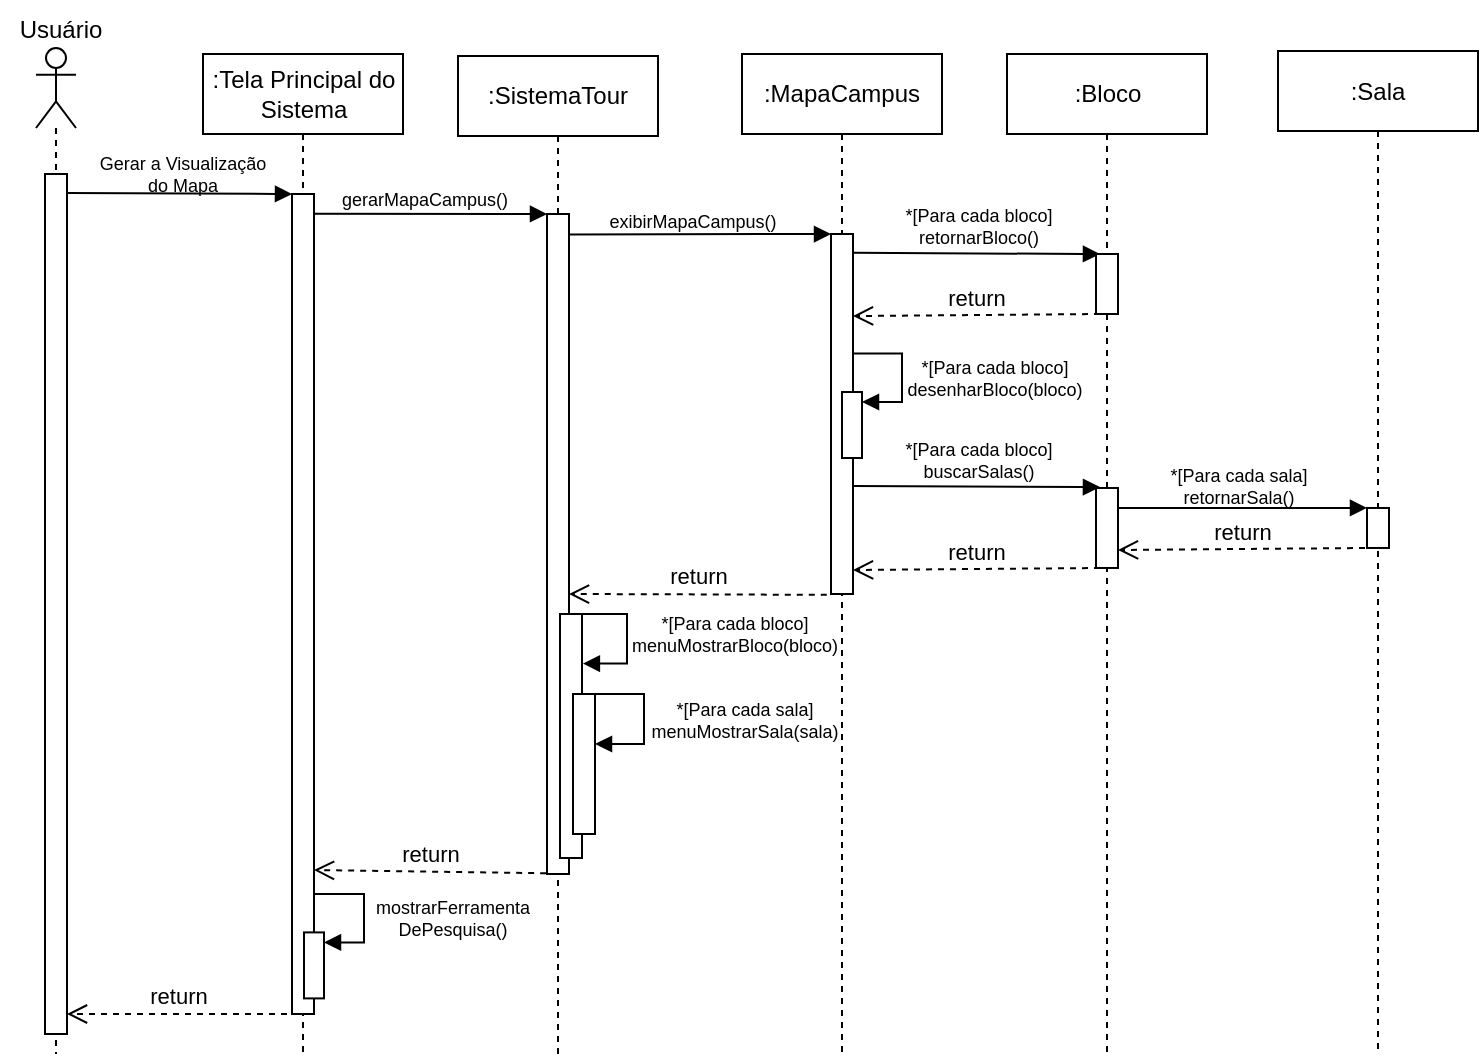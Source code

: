 <mxfile version="28.2.8">
  <diagram name="Page-1" id="UOCqBMkc54xa5ilKIQ9g">
    <mxGraphModel dx="1296" dy="675" grid="1" gridSize="10" guides="1" tooltips="1" connect="1" arrows="1" fold="1" page="1" pageScale="1" pageWidth="850" pageHeight="1100" math="0" shadow="0">
      <root>
        <mxCell id="0" />
        <mxCell id="1" parent="0" />
        <mxCell id="0Pdm_eUIWlIxIZ-GSmoy-18" value=":MapaCampus" style="shape=umlLifeline;perimeter=lifelinePerimeter;whiteSpace=wrap;html=1;container=1;dropTarget=0;collapsible=0;recursiveResize=0;outlineConnect=0;portConstraint=eastwest;newEdgeStyle={&quot;curved&quot;:0,&quot;rounded&quot;:0};" parent="1" vertex="1">
          <mxGeometry x="402" y="40" width="100" height="500" as="geometry" />
        </mxCell>
        <mxCell id="0Pdm_eUIWlIxIZ-GSmoy-13" value="" style="rounded=0;whiteSpace=wrap;html=1;" parent="1" vertex="1">
          <mxGeometry x="446.5" y="130" width="11" height="180" as="geometry" />
        </mxCell>
        <mxCell id="0Pdm_eUIWlIxIZ-GSmoy-21" value="*[Para cada bloco]&lt;div&gt;retornarBloco()&lt;/div&gt;" style="text;html=1;align=center;verticalAlign=middle;resizable=0;points=[];autosize=1;strokeColor=none;fillColor=none;fontSize=9;" parent="1" vertex="1">
          <mxGeometry x="469.98" y="106" width="100" height="40" as="geometry" />
        </mxCell>
        <mxCell id="0Pdm_eUIWlIxIZ-GSmoy-15" value="gerarMapaCampus()" style="text;html=1;align=center;verticalAlign=middle;resizable=0;points=[];autosize=1;strokeColor=none;fillColor=none;fontSize=9;" parent="1" vertex="1">
          <mxGeometry x="188" y="103" width="110" height="20" as="geometry" />
        </mxCell>
        <mxCell id="0Pdm_eUIWlIxIZ-GSmoy-17" value=":Tela Principal do Sistema" style="shape=umlLifeline;perimeter=lifelinePerimeter;whiteSpace=wrap;html=1;container=1;dropTarget=0;collapsible=0;recursiveResize=0;outlineConnect=0;portConstraint=eastwest;newEdgeStyle={&quot;curved&quot;:0,&quot;rounded&quot;:0};" parent="1" vertex="1">
          <mxGeometry x="132.5" y="40" width="100" height="500" as="geometry" />
        </mxCell>
        <mxCell id="0Pdm_eUIWlIxIZ-GSmoy-16" value="" style="shape=umlLifeline;perimeter=lifelinePerimeter;whiteSpace=wrap;html=1;container=1;dropTarget=0;collapsible=0;recursiveResize=0;outlineConnect=0;portConstraint=eastwest;newEdgeStyle={&quot;curved&quot;:0,&quot;rounded&quot;:0};participant=umlActor;" parent="1" vertex="1">
          <mxGeometry x="49" y="37" width="20" height="503" as="geometry" />
        </mxCell>
        <mxCell id="0Pdm_eUIWlIxIZ-GSmoy-4" value="" style="rounded=0;whiteSpace=wrap;html=1;" parent="1" vertex="1">
          <mxGeometry x="53.5" y="100" width="11" height="430" as="geometry" />
        </mxCell>
        <mxCell id="0Pdm_eUIWlIxIZ-GSmoy-8" value="Gerar a Visualização&lt;div&gt;do Mapa&lt;/div&gt;" style="text;html=1;align=center;verticalAlign=middle;resizable=0;points=[];autosize=1;strokeColor=none;fillColor=none;fontSize=9;" parent="1" vertex="1">
          <mxGeometry x="67" y="80" width="110" height="40" as="geometry" />
        </mxCell>
        <mxCell id="0Pdm_eUIWlIxIZ-GSmoy-6" value="" style="rounded=0;whiteSpace=wrap;html=1;" parent="1" vertex="1">
          <mxGeometry x="177" y="110" width="11" height="410" as="geometry" />
        </mxCell>
        <mxCell id="0Pdm_eUIWlIxIZ-GSmoy-7" value="" style="endArrow=block;html=1;rounded=0;exitX=1.003;exitY=0.022;exitDx=0;exitDy=0;exitPerimeter=0;entryX=0;entryY=0;entryDx=0;entryDy=0;endFill=1;" parent="1" source="0Pdm_eUIWlIxIZ-GSmoy-4" target="0Pdm_eUIWlIxIZ-GSmoy-6" edge="1">
          <mxGeometry width="50" height="50" relative="1" as="geometry">
            <mxPoint x="180" y="280" as="sourcePoint" />
            <mxPoint x="230" y="230" as="targetPoint" />
          </mxGeometry>
        </mxCell>
        <mxCell id="0Pdm_eUIWlIxIZ-GSmoy-14" value="" style="endArrow=block;html=1;rounded=0;exitX=1.023;exitY=0.024;exitDx=0;exitDy=0;exitPerimeter=0;entryX=0;entryY=0;entryDx=0;entryDy=0;endFill=1;" parent="1" source="0Pdm_eUIWlIxIZ-GSmoy-6" target="nKOX5bWAVEXmVr79JKXn-2" edge="1">
          <mxGeometry width="50" height="50" relative="1" as="geometry">
            <mxPoint x="188" y="190" as="sourcePoint" />
            <mxPoint x="301" y="190" as="targetPoint" />
          </mxGeometry>
        </mxCell>
        <mxCell id="0Pdm_eUIWlIxIZ-GSmoy-19" value=":Bloco" style="shape=umlLifeline;perimeter=lifelinePerimeter;whiteSpace=wrap;html=1;container=1;dropTarget=0;collapsible=0;recursiveResize=0;outlineConnect=0;portConstraint=eastwest;newEdgeStyle={&quot;curved&quot;:0,&quot;rounded&quot;:0};" parent="1" vertex="1">
          <mxGeometry x="534.5" y="40" width="100" height="500" as="geometry" />
        </mxCell>
        <mxCell id="0Pdm_eUIWlIxIZ-GSmoy-20" value="" style="endArrow=block;html=1;rounded=0;exitX=1.002;exitY=0.226;exitDx=0;exitDy=0;entryX=0;entryY=0;entryDx=0;entryDy=0;endFill=1;exitPerimeter=0;" parent="1" edge="1">
          <mxGeometry width="50" height="50" relative="1" as="geometry">
            <mxPoint x="457.502" y="139.434" as="sourcePoint" />
            <mxPoint x="580.98" y="140" as="targetPoint" />
          </mxGeometry>
        </mxCell>
        <mxCell id="0Pdm_eUIWlIxIZ-GSmoy-22" value="" style="rounded=0;whiteSpace=wrap;html=1;" parent="1" vertex="1">
          <mxGeometry x="579" y="140" width="11" height="30" as="geometry" />
        </mxCell>
        <mxCell id="0Pdm_eUIWlIxIZ-GSmoy-27" value="" style="html=1;points=[[0,0,0,0,5],[0,1,0,0,-5],[1,0,0,0,5],[1,1,0,0,-5]];perimeter=orthogonalPerimeter;outlineConnect=0;targetShapes=umlLifeline;portConstraint=eastwest;newEdgeStyle={&quot;curved&quot;:0,&quot;rounded&quot;:0};" parent="1" vertex="1">
          <mxGeometry x="452" y="209" width="10" height="33" as="geometry" />
        </mxCell>
        <mxCell id="0Pdm_eUIWlIxIZ-GSmoy-28" value="" style="html=1;align=left;spacingLeft=2;endArrow=block;rounded=0;edgeStyle=elbowEdgeStyle;rounded=0;exitX=1.089;exitY=0.74;exitDx=0;exitDy=0;exitPerimeter=0;entryX=1;entryY=0;entryDx=0;entryDy=5;entryPerimeter=0;" parent="1" edge="1">
          <mxGeometry x="-0.172" y="30" relative="1" as="geometry">
            <mxPoint x="457.499" y="189.8" as="sourcePoint" />
            <Array as="points">
              <mxPoint x="482" y="202" />
            </Array>
            <mxPoint x="462" y="214" as="targetPoint" />
            <mxPoint as="offset" />
          </mxGeometry>
        </mxCell>
        <mxCell id="0Pdm_eUIWlIxIZ-GSmoy-29" value="&lt;div&gt;&lt;span style=&quot;background-color: transparent; color: light-dark(rgb(0, 0, 0), rgb(255, 255, 255));&quot;&gt;*[Para cada bloco]&lt;/span&gt;&lt;/div&gt;&lt;div&gt;&lt;span style=&quot;background-color: transparent; color: light-dark(rgb(0, 0, 0), rgb(255, 255, 255));&quot;&gt;desenharBloco(bloco)&lt;/span&gt;&lt;/div&gt;" style="text;html=1;align=center;verticalAlign=middle;resizable=0;points=[];autosize=1;strokeColor=none;fillColor=none;fontSize=9;" parent="1" vertex="1">
          <mxGeometry x="473" y="182" width="110" height="40" as="geometry" />
        </mxCell>
        <mxCell id="0Pdm_eUIWlIxIZ-GSmoy-30" value="return" style="html=1;verticalAlign=bottom;endArrow=open;dashed=1;endSize=8;curved=0;rounded=0;entryX=1;entryY=0.75;entryDx=0;entryDy=0;exitX=0;exitY=1;exitDx=0;exitDy=0;" parent="1" edge="1">
          <mxGeometry relative="1" as="geometry">
            <mxPoint x="581" y="170" as="sourcePoint" />
            <mxPoint x="457.5" y="171.02" as="targetPoint" />
          </mxGeometry>
        </mxCell>
        <mxCell id="0Pdm_eUIWlIxIZ-GSmoy-32" value="return" style="html=1;verticalAlign=bottom;endArrow=open;dashed=1;endSize=8;curved=0;rounded=0;entryX=1.039;entryY=0.879;entryDx=0;entryDy=0;entryPerimeter=0;" parent="1" edge="1">
          <mxGeometry relative="1" as="geometry">
            <mxPoint x="304.07" y="449.62" as="sourcePoint" />
            <mxPoint x="187.999" y="448.0" as="targetPoint" />
          </mxGeometry>
        </mxCell>
        <mxCell id="0Pdm_eUIWlIxIZ-GSmoy-33" value="return" style="html=1;verticalAlign=bottom;endArrow=open;dashed=1;endSize=8;curved=0;rounded=0;" parent="1" edge="1">
          <mxGeometry relative="1" as="geometry">
            <mxPoint x="174.5" y="520" as="sourcePoint" />
            <mxPoint x="64.5" y="520" as="targetPoint" />
          </mxGeometry>
        </mxCell>
        <mxCell id="0Pdm_eUIWlIxIZ-GSmoy-34" value="Usuário" style="text;html=1;align=center;verticalAlign=middle;resizable=0;points=[];autosize=1;strokeColor=none;fillColor=none;" parent="1" vertex="1">
          <mxGeometry x="31" y="13" width="60" height="30" as="geometry" />
        </mxCell>
        <mxCell id="nKOX5bWAVEXmVr79JKXn-1" value=":SistemaTour" style="shape=umlLifeline;perimeter=lifelinePerimeter;whiteSpace=wrap;html=1;container=1;dropTarget=0;collapsible=0;recursiveResize=0;outlineConnect=0;portConstraint=eastwest;newEdgeStyle={&quot;curved&quot;:0,&quot;rounded&quot;:0};" parent="1" vertex="1">
          <mxGeometry x="260" y="41" width="100" height="499" as="geometry" />
        </mxCell>
        <mxCell id="nKOX5bWAVEXmVr79JKXn-2" value="" style="rounded=0;whiteSpace=wrap;html=1;" parent="1" vertex="1">
          <mxGeometry x="304.5" y="120" width="11" height="330" as="geometry" />
        </mxCell>
        <mxCell id="nKOX5bWAVEXmVr79JKXn-3" value="" style="endArrow=block;html=1;rounded=0;entryX=0;entryY=0;entryDx=0;entryDy=0;endFill=1;exitX=0.998;exitY=0.031;exitDx=0;exitDy=0;exitPerimeter=0;" parent="1" source="nKOX5bWAVEXmVr79JKXn-2" target="0Pdm_eUIWlIxIZ-GSmoy-13" edge="1">
          <mxGeometry width="50" height="50" relative="1" as="geometry">
            <mxPoint x="316" y="200" as="sourcePoint" />
            <mxPoint x="432.5" y="214" as="targetPoint" />
          </mxGeometry>
        </mxCell>
        <mxCell id="nKOX5bWAVEXmVr79JKXn-4" value="exibirMapaCampus()" style="text;html=1;align=center;verticalAlign=middle;resizable=0;points=[];autosize=1;strokeColor=none;fillColor=none;fontSize=9;" parent="1" vertex="1">
          <mxGeometry x="322" y="114" width="110" height="20" as="geometry" />
        </mxCell>
        <mxCell id="nKOX5bWAVEXmVr79JKXn-5" value="return" style="html=1;verticalAlign=bottom;endArrow=open;dashed=1;endSize=8;curved=0;rounded=0;entryX=1.01;entryY=0.365;entryDx=0;entryDy=0;entryPerimeter=0;" parent="1" edge="1">
          <mxGeometry relative="1" as="geometry">
            <mxPoint x="444.39" y="310.41" as="sourcePoint" />
            <mxPoint x="315.5" y="309.995" as="targetPoint" />
          </mxGeometry>
        </mxCell>
        <mxCell id="zTUNtIjO2yE1GL84cruW-1" value="" style="rounded=0;whiteSpace=wrap;html=1;" vertex="1" parent="1">
          <mxGeometry x="579" y="256.99" width="11" height="40" as="geometry" />
        </mxCell>
        <mxCell id="zTUNtIjO2yE1GL84cruW-2" value="" style="endArrow=block;html=1;rounded=0;exitX=1.002;exitY=0.226;exitDx=0;exitDy=0;entryX=0;entryY=0;entryDx=0;entryDy=0;endFill=1;exitPerimeter=0;" edge="1" parent="1">
          <mxGeometry width="50" height="50" relative="1" as="geometry">
            <mxPoint x="457.502" y="255.994" as="sourcePoint" />
            <mxPoint x="580.98" y="256.56" as="targetPoint" />
          </mxGeometry>
        </mxCell>
        <mxCell id="zTUNtIjO2yE1GL84cruW-3" value="*[Para cada bloco]&lt;div&gt;buscarSalas()&lt;/div&gt;" style="text;html=1;align=center;verticalAlign=middle;resizable=0;points=[];autosize=1;strokeColor=none;fillColor=none;fontSize=9;" vertex="1" parent="1">
          <mxGeometry x="469.98" y="222.99" width="100" height="40" as="geometry" />
        </mxCell>
        <mxCell id="zTUNtIjO2yE1GL84cruW-4" value=":Sala" style="shape=umlLifeline;perimeter=lifelinePerimeter;whiteSpace=wrap;html=1;container=1;dropTarget=0;collapsible=0;recursiveResize=0;outlineConnect=0;portConstraint=eastwest;newEdgeStyle={&quot;curved&quot;:0,&quot;rounded&quot;:0};" vertex="1" parent="1">
          <mxGeometry x="670" y="38.5" width="100" height="501.5" as="geometry" />
        </mxCell>
        <mxCell id="zTUNtIjO2yE1GL84cruW-5" value="" style="rounded=0;whiteSpace=wrap;html=1;" vertex="1" parent="1">
          <mxGeometry x="714.5" y="266.99" width="11" height="20" as="geometry" />
        </mxCell>
        <mxCell id="zTUNtIjO2yE1GL84cruW-6" value="" style="endArrow=block;html=1;rounded=0;exitX=1.002;exitY=0.226;exitDx=0;exitDy=0;entryX=0;entryY=0;entryDx=0;entryDy=0;endFill=1;exitPerimeter=0;" edge="1" parent="1" target="zTUNtIjO2yE1GL84cruW-5">
          <mxGeometry width="50" height="50" relative="1" as="geometry">
            <mxPoint x="590.002" y="266.994" as="sourcePoint" />
            <mxPoint x="713.48" y="267.56" as="targetPoint" />
          </mxGeometry>
        </mxCell>
        <mxCell id="zTUNtIjO2yE1GL84cruW-7" value="*[Para cada sala]&lt;div&gt;retornarSala()&lt;/div&gt;" style="text;html=1;align=center;verticalAlign=middle;resizable=0;points=[];autosize=1;strokeColor=none;fillColor=none;fontSize=9;" vertex="1" parent="1">
          <mxGeometry x="605" y="235.99" width="90" height="40" as="geometry" />
        </mxCell>
        <mxCell id="zTUNtIjO2yE1GL84cruW-8" value="return" style="html=1;verticalAlign=bottom;endArrow=open;dashed=1;endSize=8;curved=0;rounded=0;entryX=1;entryY=0.75;entryDx=0;entryDy=0;exitX=0;exitY=1;exitDx=0;exitDy=0;" edge="1" parent="1">
          <mxGeometry relative="1" as="geometry">
            <mxPoint x="713.5" y="286.99" as="sourcePoint" />
            <mxPoint x="590" y="288.01" as="targetPoint" />
          </mxGeometry>
        </mxCell>
        <mxCell id="zTUNtIjO2yE1GL84cruW-9" value="return" style="html=1;verticalAlign=bottom;endArrow=open;dashed=1;endSize=8;curved=0;rounded=0;entryX=1;entryY=0.75;entryDx=0;entryDy=0;exitX=0;exitY=1;exitDx=0;exitDy=0;" edge="1" parent="1">
          <mxGeometry relative="1" as="geometry">
            <mxPoint x="581" y="296.99" as="sourcePoint" />
            <mxPoint x="457.5" y="298.01" as="targetPoint" />
          </mxGeometry>
        </mxCell>
        <mxCell id="zTUNtIjO2yE1GL84cruW-11" value="" style="rounded=0;whiteSpace=wrap;html=1;" vertex="1" parent="1">
          <mxGeometry x="311" y="320" width="11" height="122" as="geometry" />
        </mxCell>
        <mxCell id="zTUNtIjO2yE1GL84cruW-12" value="" style="html=1;align=left;spacingLeft=2;endArrow=block;rounded=0;edgeStyle=elbowEdgeStyle;rounded=0;exitX=1.089;exitY=0.74;exitDx=0;exitDy=0;exitPerimeter=0;entryX=1.041;entryY=0.203;entryDx=0;entryDy=0;entryPerimeter=0;" edge="1" parent="1" target="zTUNtIjO2yE1GL84cruW-11">
          <mxGeometry x="-0.172" y="30" relative="1" as="geometry">
            <mxPoint x="319.999" y="320.0" as="sourcePoint" />
            <Array as="points">
              <mxPoint x="344.5" y="332.2" />
            </Array>
            <mxPoint x="324.5" y="344.2" as="targetPoint" />
            <mxPoint as="offset" />
          </mxGeometry>
        </mxCell>
        <mxCell id="zTUNtIjO2yE1GL84cruW-15" value="&lt;div&gt;&lt;span style=&quot;background-color: transparent; color: light-dark(rgb(0, 0, 0), rgb(255, 255, 255));&quot;&gt;*[Para cada bloco]&lt;/span&gt;&lt;/div&gt;&lt;div&gt;&lt;span style=&quot;background-color: transparent; color: light-dark(rgb(0, 0, 0), rgb(255, 255, 255));&quot;&gt;menuMostrarBloco(bloco)&lt;/span&gt;&lt;/div&gt;" style="text;html=1;align=center;verticalAlign=middle;resizable=0;points=[];autosize=1;strokeColor=none;fillColor=none;fontSize=9;" vertex="1" parent="1">
          <mxGeometry x="332.5" y="310" width="130" height="40" as="geometry" />
        </mxCell>
        <mxCell id="zTUNtIjO2yE1GL84cruW-16" value="" style="rounded=0;whiteSpace=wrap;html=1;" vertex="1" parent="1">
          <mxGeometry x="317.5" y="360" width="11" height="70" as="geometry" />
        </mxCell>
        <mxCell id="zTUNtIjO2yE1GL84cruW-17" value="" style="html=1;align=left;spacingLeft=2;endArrow=block;rounded=0;edgeStyle=elbowEdgeStyle;rounded=0;exitX=1.089;exitY=0.74;exitDx=0;exitDy=0;exitPerimeter=0;entryX=1.041;entryY=0.203;entryDx=0;entryDy=0;entryPerimeter=0;" edge="1" parent="1">
          <mxGeometry x="-0.172" y="30" relative="1" as="geometry">
            <mxPoint x="328.499" y="360.0" as="sourcePoint" />
            <Array as="points">
              <mxPoint x="353" y="372.2" />
            </Array>
            <mxPoint x="328.5" y="385" as="targetPoint" />
            <mxPoint as="offset" />
          </mxGeometry>
        </mxCell>
        <mxCell id="zTUNtIjO2yE1GL84cruW-18" value="&lt;div&gt;&lt;span style=&quot;background-color: transparent; color: light-dark(rgb(0, 0, 0), rgb(255, 255, 255));&quot;&gt;*[Para cada sala]&lt;/span&gt;&lt;/div&gt;&lt;div&gt;&lt;span style=&quot;background-color: transparent; color: light-dark(rgb(0, 0, 0), rgb(255, 255, 255));&quot;&gt;menuMostrarSala(sala)&lt;/span&gt;&lt;/div&gt;" style="text;html=1;align=center;verticalAlign=middle;resizable=0;points=[];autosize=1;strokeColor=none;fillColor=none;fontSize=9;" vertex="1" parent="1">
          <mxGeometry x="343" y="353" width="120" height="40" as="geometry" />
        </mxCell>
        <mxCell id="zTUNtIjO2yE1GL84cruW-19" value="" style="html=1;points=[[0,0,0,0,5],[0,1,0,0,-5],[1,0,0,0,5],[1,1,0,0,-5]];perimeter=orthogonalPerimeter;outlineConnect=0;targetShapes=umlLifeline;portConstraint=eastwest;newEdgeStyle={&quot;curved&quot;:0,&quot;rounded&quot;:0};" vertex="1" parent="1">
          <mxGeometry x="183" y="479.2" width="10" height="33" as="geometry" />
        </mxCell>
        <mxCell id="zTUNtIjO2yE1GL84cruW-20" value="" style="html=1;align=left;spacingLeft=2;endArrow=block;rounded=0;edgeStyle=elbowEdgeStyle;rounded=0;exitX=1.089;exitY=0.74;exitDx=0;exitDy=0;exitPerimeter=0;entryX=1;entryY=0;entryDx=0;entryDy=5;entryPerimeter=0;" edge="1" parent="1">
          <mxGeometry x="-0.172" y="30" relative="1" as="geometry">
            <mxPoint x="188.499" y="460" as="sourcePoint" />
            <Array as="points">
              <mxPoint x="213" y="472.2" />
            </Array>
            <mxPoint x="193" y="484.2" as="targetPoint" />
            <mxPoint as="offset" />
          </mxGeometry>
        </mxCell>
        <mxCell id="zTUNtIjO2yE1GL84cruW-21" value="&lt;div&gt;mostrarFerramenta&lt;/div&gt;&lt;div&gt;DePesquisa()&lt;/div&gt;" style="text;html=1;align=center;verticalAlign=middle;resizable=0;points=[];autosize=1;strokeColor=none;fillColor=none;fontSize=9;" vertex="1" parent="1">
          <mxGeometry x="206.5" y="452.2" width="100" height="40" as="geometry" />
        </mxCell>
      </root>
    </mxGraphModel>
  </diagram>
</mxfile>
